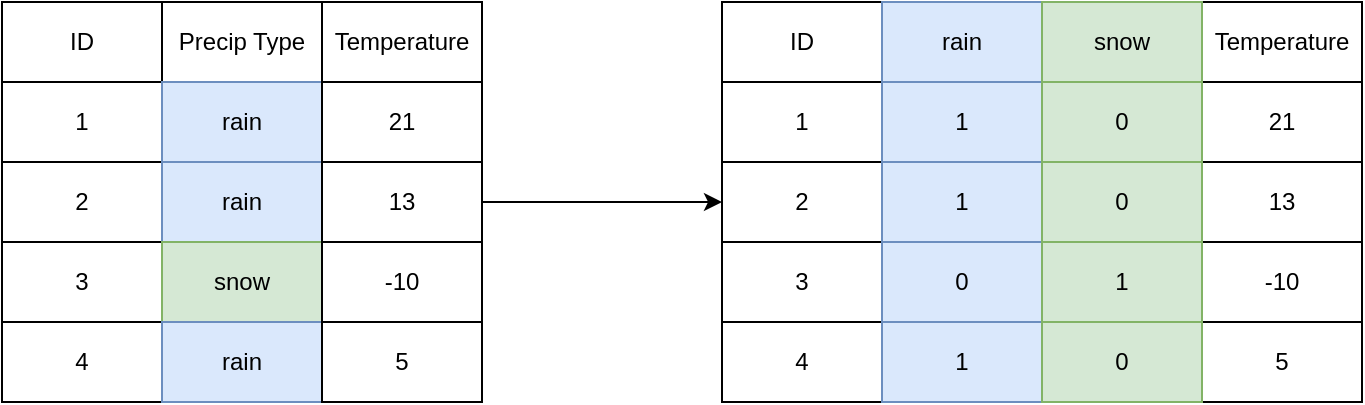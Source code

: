 <mxfile version="16.6.6" type="device"><diagram id="HcC6qLreJ_m4qfMlRAs8" name="Page-1"><mxGraphModel dx="782" dy="436" grid="1" gridSize="10" guides="1" tooltips="1" connect="1" arrows="1" fold="1" page="1" pageScale="1" pageWidth="827" pageHeight="1169" math="0" shadow="0"><root><mxCell id="0"/><mxCell id="1" parent="0"/><mxCell id="THZgUE76lTuT0xPosDFb-1" value="ID" style="rounded=0;whiteSpace=wrap;html=1;" vertex="1" parent="1"><mxGeometry x="80" y="40" width="80" height="40" as="geometry"/></mxCell><mxCell id="THZgUE76lTuT0xPosDFb-2" value="Precip Type" style="rounded=0;whiteSpace=wrap;html=1;" vertex="1" parent="1"><mxGeometry x="160" y="40" width="80" height="40" as="geometry"/></mxCell><mxCell id="THZgUE76lTuT0xPosDFb-3" value="Temperature" style="rounded=0;whiteSpace=wrap;html=1;" vertex="1" parent="1"><mxGeometry x="240" y="40" width="80" height="40" as="geometry"/></mxCell><mxCell id="THZgUE76lTuT0xPosDFb-4" value="1" style="rounded=0;whiteSpace=wrap;html=1;" vertex="1" parent="1"><mxGeometry x="80" y="80" width="80" height="40" as="geometry"/></mxCell><mxCell id="THZgUE76lTuT0xPosDFb-5" value="rain" style="rounded=0;whiteSpace=wrap;html=1;fillColor=#dae8fc;strokeColor=#6c8ebf;" vertex="1" parent="1"><mxGeometry x="160" y="80" width="80" height="40" as="geometry"/></mxCell><mxCell id="THZgUE76lTuT0xPosDFb-6" value="21" style="rounded=0;whiteSpace=wrap;html=1;" vertex="1" parent="1"><mxGeometry x="240" y="80" width="80" height="40" as="geometry"/></mxCell><mxCell id="THZgUE76lTuT0xPosDFb-7" value="2" style="rounded=0;whiteSpace=wrap;html=1;" vertex="1" parent="1"><mxGeometry x="80" y="120" width="80" height="40" as="geometry"/></mxCell><mxCell id="THZgUE76lTuT0xPosDFb-8" value="rain" style="rounded=0;whiteSpace=wrap;html=1;fillColor=#dae8fc;strokeColor=#6c8ebf;" vertex="1" parent="1"><mxGeometry x="160" y="120" width="80" height="40" as="geometry"/></mxCell><mxCell id="THZgUE76lTuT0xPosDFb-9" value="13" style="rounded=0;whiteSpace=wrap;html=1;" vertex="1" parent="1"><mxGeometry x="240" y="120" width="80" height="40" as="geometry"/></mxCell><mxCell id="THZgUE76lTuT0xPosDFb-10" value="3" style="rounded=0;whiteSpace=wrap;html=1;" vertex="1" parent="1"><mxGeometry x="80" y="160" width="80" height="40" as="geometry"/></mxCell><mxCell id="THZgUE76lTuT0xPosDFb-11" value="snow" style="rounded=0;whiteSpace=wrap;html=1;fillColor=#d5e8d4;strokeColor=#82b366;" vertex="1" parent="1"><mxGeometry x="160" y="160" width="80" height="40" as="geometry"/></mxCell><mxCell id="THZgUE76lTuT0xPosDFb-12" value="-10" style="rounded=0;whiteSpace=wrap;html=1;" vertex="1" parent="1"><mxGeometry x="240" y="160" width="80" height="40" as="geometry"/></mxCell><mxCell id="THZgUE76lTuT0xPosDFb-13" value="4" style="rounded=0;whiteSpace=wrap;html=1;" vertex="1" parent="1"><mxGeometry x="80" y="200" width="80" height="40" as="geometry"/></mxCell><mxCell id="THZgUE76lTuT0xPosDFb-14" value="rain" style="rounded=0;whiteSpace=wrap;html=1;fillColor=#dae8fc;strokeColor=#6c8ebf;" vertex="1" parent="1"><mxGeometry x="160" y="200" width="80" height="40" as="geometry"/></mxCell><mxCell id="THZgUE76lTuT0xPosDFb-15" value="5" style="rounded=0;whiteSpace=wrap;html=1;" vertex="1" parent="1"><mxGeometry x="240" y="200" width="80" height="40" as="geometry"/></mxCell><mxCell id="THZgUE76lTuT0xPosDFb-16" value="ID" style="rounded=0;whiteSpace=wrap;html=1;" vertex="1" parent="1"><mxGeometry x="440" y="40" width="80" height="40" as="geometry"/></mxCell><mxCell id="THZgUE76lTuT0xPosDFb-17" value="rain" style="rounded=0;whiteSpace=wrap;html=1;fillColor=#dae8fc;strokeColor=#6c8ebf;" vertex="1" parent="1"><mxGeometry x="520" y="40" width="80" height="40" as="geometry"/></mxCell><mxCell id="THZgUE76lTuT0xPosDFb-18" value="Temperature" style="rounded=0;whiteSpace=wrap;html=1;" vertex="1" parent="1"><mxGeometry x="680" y="40" width="80" height="40" as="geometry"/></mxCell><mxCell id="THZgUE76lTuT0xPosDFb-19" value="1" style="rounded=0;whiteSpace=wrap;html=1;" vertex="1" parent="1"><mxGeometry x="440" y="80" width="80" height="40" as="geometry"/></mxCell><mxCell id="THZgUE76lTuT0xPosDFb-20" value="1" style="rounded=0;whiteSpace=wrap;html=1;fillColor=#dae8fc;strokeColor=#6c8ebf;" vertex="1" parent="1"><mxGeometry x="520" y="80" width="80" height="40" as="geometry"/></mxCell><mxCell id="THZgUE76lTuT0xPosDFb-21" value="21" style="rounded=0;whiteSpace=wrap;html=1;" vertex="1" parent="1"><mxGeometry x="680" y="80" width="80" height="40" as="geometry"/></mxCell><mxCell id="THZgUE76lTuT0xPosDFb-22" value="2" style="rounded=0;whiteSpace=wrap;html=1;" vertex="1" parent="1"><mxGeometry x="440" y="120" width="80" height="40" as="geometry"/></mxCell><mxCell id="THZgUE76lTuT0xPosDFb-23" value="1" style="rounded=0;whiteSpace=wrap;html=1;fillColor=#dae8fc;strokeColor=#6c8ebf;" vertex="1" parent="1"><mxGeometry x="520" y="120" width="80" height="40" as="geometry"/></mxCell><mxCell id="THZgUE76lTuT0xPosDFb-24" value="13" style="rounded=0;whiteSpace=wrap;html=1;" vertex="1" parent="1"><mxGeometry x="680" y="120" width="80" height="40" as="geometry"/></mxCell><mxCell id="THZgUE76lTuT0xPosDFb-25" value="3" style="rounded=0;whiteSpace=wrap;html=1;" vertex="1" parent="1"><mxGeometry x="440" y="160" width="80" height="40" as="geometry"/></mxCell><mxCell id="THZgUE76lTuT0xPosDFb-26" value="0" style="rounded=0;whiteSpace=wrap;html=1;fillColor=#dae8fc;strokeColor=#6c8ebf;" vertex="1" parent="1"><mxGeometry x="520" y="160" width="80" height="40" as="geometry"/></mxCell><mxCell id="THZgUE76lTuT0xPosDFb-27" value="-10" style="rounded=0;whiteSpace=wrap;html=1;" vertex="1" parent="1"><mxGeometry x="680" y="160" width="80" height="40" as="geometry"/></mxCell><mxCell id="THZgUE76lTuT0xPosDFb-28" value="4" style="rounded=0;whiteSpace=wrap;html=1;" vertex="1" parent="1"><mxGeometry x="440" y="200" width="80" height="40" as="geometry"/></mxCell><mxCell id="THZgUE76lTuT0xPosDFb-29" value="1" style="rounded=0;whiteSpace=wrap;html=1;fillColor=#dae8fc;strokeColor=#6c8ebf;" vertex="1" parent="1"><mxGeometry x="520" y="200" width="80" height="40" as="geometry"/></mxCell><mxCell id="THZgUE76lTuT0xPosDFb-30" value="5" style="rounded=0;whiteSpace=wrap;html=1;" vertex="1" parent="1"><mxGeometry x="680" y="200" width="80" height="40" as="geometry"/></mxCell><mxCell id="THZgUE76lTuT0xPosDFb-31" value="snow" style="rounded=0;whiteSpace=wrap;html=1;fillColor=#d5e8d4;strokeColor=#82b366;" vertex="1" parent="1"><mxGeometry x="600" y="40" width="80" height="40" as="geometry"/></mxCell><mxCell id="THZgUE76lTuT0xPosDFb-32" value="0" style="rounded=0;whiteSpace=wrap;html=1;fillColor=#d5e8d4;strokeColor=#82b366;" vertex="1" parent="1"><mxGeometry x="600" y="80" width="80" height="40" as="geometry"/></mxCell><mxCell id="THZgUE76lTuT0xPosDFb-33" value="0" style="rounded=0;whiteSpace=wrap;html=1;fillColor=#d5e8d4;strokeColor=#82b366;" vertex="1" parent="1"><mxGeometry x="600" y="120" width="80" height="40" as="geometry"/></mxCell><mxCell id="THZgUE76lTuT0xPosDFb-34" value="1" style="rounded=0;whiteSpace=wrap;html=1;fillColor=#d5e8d4;strokeColor=#82b366;" vertex="1" parent="1"><mxGeometry x="600" y="160" width="80" height="40" as="geometry"/></mxCell><mxCell id="THZgUE76lTuT0xPosDFb-35" value="0" style="rounded=0;whiteSpace=wrap;html=1;fillColor=#d5e8d4;strokeColor=#82b366;" vertex="1" parent="1"><mxGeometry x="600" y="200" width="80" height="40" as="geometry"/></mxCell><mxCell id="THZgUE76lTuT0xPosDFb-37" value="" style="endArrow=classic;html=1;rounded=0;exitX=1;exitY=0.5;exitDx=0;exitDy=0;entryX=0;entryY=0.5;entryDx=0;entryDy=0;" edge="1" parent="1" source="THZgUE76lTuT0xPosDFb-9" target="THZgUE76lTuT0xPosDFb-22"><mxGeometry width="50" height="50" relative="1" as="geometry"><mxPoint x="400" y="250" as="sourcePoint"/><mxPoint x="450" y="200" as="targetPoint"/></mxGeometry></mxCell></root></mxGraphModel></diagram></mxfile>